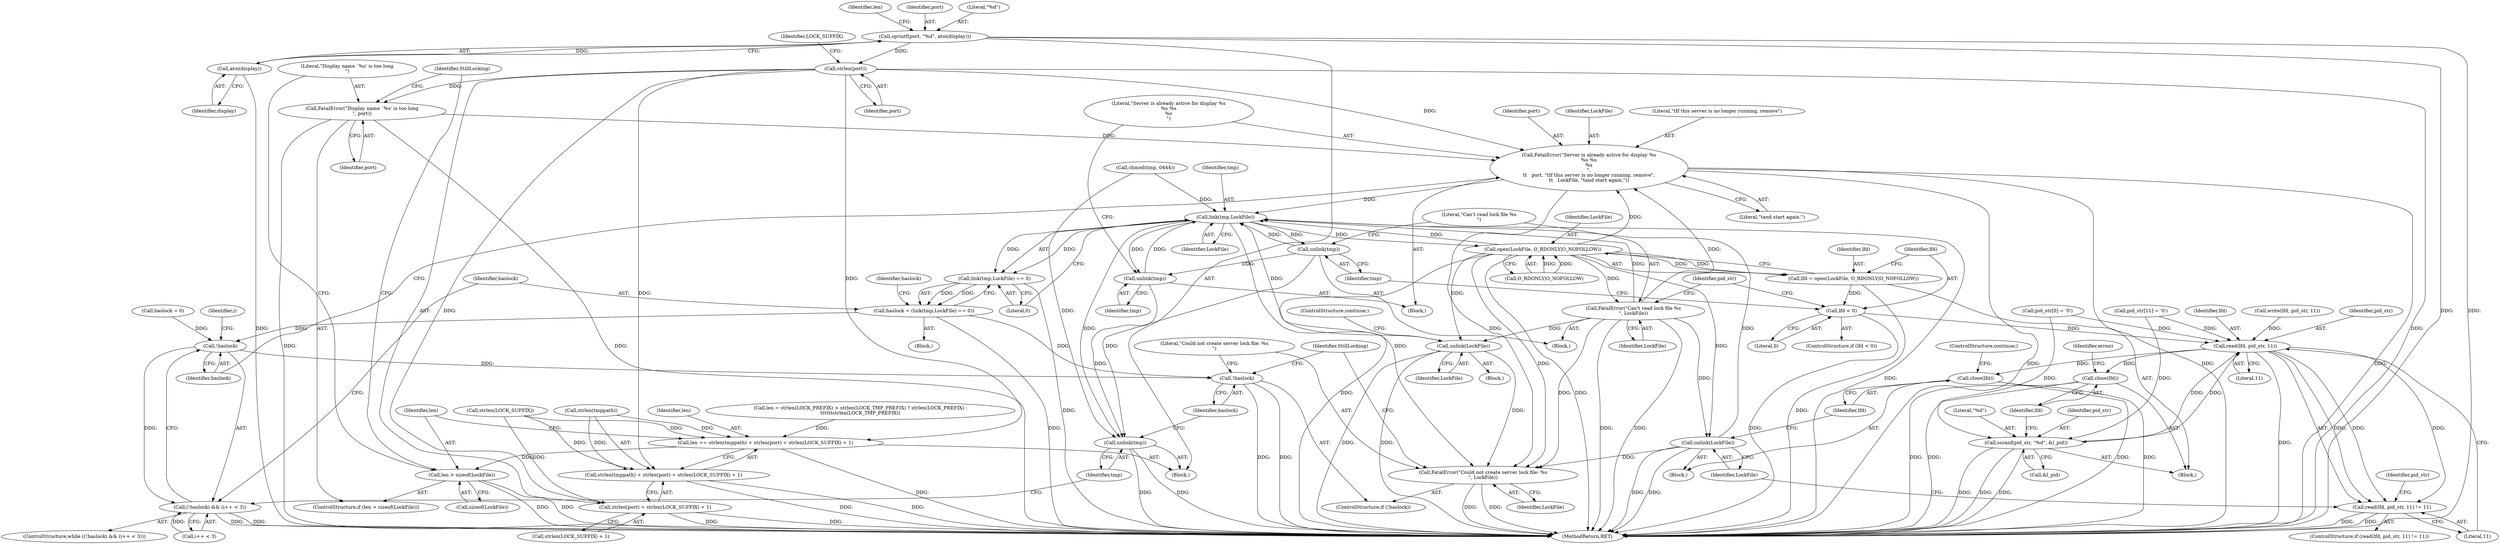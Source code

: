 digraph "0_xserver_b67581cf825940fdf52bf2e0af4330e695d724a4@API" {
"1000131" [label="(Call,sprintf(port, \"%d\", atoi(display)))"];
"1000134" [label="(Call,atoi(display))"];
"1000154" [label="(Call,strlen(port))"];
"1000148" [label="(Call,len += strlen(tmppath) + strlen(port) + strlen(LOCK_SUFFIX) + 1)"];
"1000161" [label="(Call,len > sizeof(LockFile))"];
"1000150" [label="(Call,strlen(tmppath) + strlen(port) + strlen(LOCK_SUFFIX) + 1)"];
"1000153" [label="(Call,strlen(port) + strlen(LOCK_SUFFIX) + 1)"];
"1000165" [label="(Call,FatalError(\"Display name `%s' is too long\n\", port))"];
"1000375" [label="(Call,FatalError(\"Server is already active for display %s\n%s %s\n%s\n\",\n\t\t   port, \"\tIf this server is no longer running, remove\",\n\t\t   LockFile, \"\tand start again.\"))"];
"1000282" [label="(Call,link(tmp,LockFile))"];
"1000281" [label="(Call,link(tmp,LockFile) == 0)"];
"1000279" [label="(Call,haslock = (link(tmp,LockFile) == 0))"];
"1000272" [label="(Call,!haslock)"];
"1000271" [label="(Call,(!haslock) && (i++ < 3))"];
"1000384" [label="(Call,!haslock)"];
"1000294" [label="(Call,open(LockFile, O_RDONLY|O_NOFOLLOW))"];
"1000292" [label="(Call,lfd = open(LockFile, O_RDONLY|O_NOFOLLOW))"];
"1000300" [label="(Call,lfd < 0)"];
"1000316" [label="(Call,read(lfd, pid_str, 11))"];
"1000315" [label="(Call,read(lfd, pid_str, 11) != 11)"];
"1000324" [label="(Call,close(lfd))"];
"1000332" [label="(Call,sscanf(pid_str, \"%d\", &l_pid))"];
"1000337" [label="(Call,close(lfd))"];
"1000306" [label="(Call,FatalError(\"Can't read lock file %s\n\", LockFile))"];
"1000322" [label="(Call,unlink(LockFile))"];
"1000386" [label="(Call,FatalError(\"Could not create server lock file: %s\n\", LockFile))"];
"1000356" [label="(Call,unlink(LockFile))"];
"1000304" [label="(Call,unlink(tmp))"];
"1000373" [label="(Call,unlink(tmp))"];
"1000381" [label="(Call,unlink(tmp))"];
"1000292" [label="(Call,lfd = open(LockFile, O_RDONLY|O_NOFOLLOW))"];
"1000326" [label="(ControlStructure,continue;)"];
"1000385" [label="(Identifier,haslock)"];
"1000315" [label="(Call,read(lfd, pid_str, 11) != 11)"];
"1000311" [label="(Identifier,pid_str)"];
"1000151" [label="(Call,strlen(tmppath))"];
"1000314" [label="(ControlStructure,if (read(lfd, pid_str, 11) != 11))"];
"1000257" [label="(Call,chmod(tmp, 0444))"];
"1000273" [label="(Identifier,haslock)"];
"1000137" [label="(Identifier,len)"];
"1000386" [label="(Call,FatalError(\"Could not create server lock file: %s\n\", LockFile))"];
"1000270" [label="(ControlStructure,while ((!haslock) && (i++ < 3)))"];
"1000373" [label="(Call,unlink(tmp))"];
"1000381" [label="(Call,unlink(tmp))"];
"1000380" [label="(Literal,\"\tand start again.\")"];
"1000301" [label="(Identifier,lfd)"];
"1000156" [label="(Call,strlen(LOCK_SUFFIX) + 1)"];
"1000271" [label="(Call,(!haslock) && (i++ < 3))"];
"1000390" [label="(Identifier,StillLocking)"];
"1000162" [label="(Identifier,len)"];
"1000304" [label="(Call,unlink(tmp))"];
"1000154" [label="(Call,strlen(port))"];
"1000306" [label="(Call,FatalError(\"Can't read lock file %s\n\", LockFile))"];
"1000132" [label="(Identifier,port)"];
"1000356" [label="(Call,unlink(LockFile))"];
"1000379" [label="(Identifier,LockFile)"];
"1000325" [label="(Identifier,lfd)"];
"1000287" [label="(Identifier,haslock)"];
"1000321" [label="(Block,)"];
"1000319" [label="(Literal,11)"];
"1000334" [label="(Literal,\"%d\")"];
"1000335" [label="(Call,&l_pid)"];
"1000291" [label="(Block,)"];
"1000167" [label="(Identifier,port)"];
"1000323" [label="(Identifier,LockFile)"];
"1000251" [label="(Call,write(lfd, pid_str, 11))"];
"1000340" [label="(Identifier,errno)"];
"1000161" [label="(Call,len > sizeof(LockFile))"];
"1000136" [label="(Call,len = strlen(LOCK_PREFIX) > strlen(LOCK_TMP_PREFIX) ? strlen(LOCK_PREFIX) :\n\t\t\t\t\t\tstrlen(LOCK_TMP_PREFIX))"];
"1000309" [label="(Call,pid_str[0] = '\0')"];
"1000160" [label="(ControlStructure,if (len > sizeof(LockFile)))"];
"1000169" [label="(Identifier,StillLocking)"];
"1000308" [label="(Identifier,LockFile)"];
"1000375" [label="(Call,FatalError(\"Server is already active for display %s\n%s %s\n%s\n\",\n\t\t   port, \"\tIf this server is no longer running, remove\",\n\t\t   LockFile, \"\tand start again.\"))"];
"1000149" [label="(Identifier,len)"];
"1000272" [label="(Call,!haslock)"];
"1000383" [label="(ControlStructure,if (!haslock))"];
"1000378" [label="(Literal,\"\tIf this server is no longer running, remove\")"];
"1000318" [label="(Identifier,pid_str)"];
"1000296" [label="(Call,O_RDONLY|O_NOFOLLOW)"];
"1000285" [label="(Literal,0)"];
"1000279" [label="(Call,haslock = (link(tmp,LockFile) == 0))"];
"1000387" [label="(Literal,\"Could not create server lock file: %s\n\")"];
"1000281" [label="(Call,link(tmp,LockFile) == 0)"];
"1000294" [label="(Call,open(LockFile, O_RDONLY|O_NOFOLLOW))"];
"1000372" [label="(Block,)"];
"1000155" [label="(Identifier,port)"];
"1000157" [label="(Call,strlen(LOCK_SUFFIX))"];
"1000303" [label="(Block,)"];
"1000111" [label="(Block,)"];
"1000305" [label="(Identifier,tmp)"];
"1000337" [label="(Call,close(lfd))"];
"1000148" [label="(Call,len += strlen(tmppath) + strlen(port) + strlen(LOCK_SUFFIX) + 1)"];
"1000299" [label="(ControlStructure,if (lfd < 0))"];
"1000376" [label="(Literal,\"Server is already active for display %s\n%s %s\n%s\n\")"];
"1000320" [label="(Literal,11)"];
"1000153" [label="(Call,strlen(port) + strlen(LOCK_SUFFIX) + 1)"];
"1000133" [label="(Literal,\"%d\")"];
"1000300" [label="(Call,lfd < 0)"];
"1000131" [label="(Call,sprintf(port, \"%d\", atoi(display)))"];
"1000282" [label="(Call,link(tmp,LockFile))"];
"1000329" [label="(Identifier,pid_str)"];
"1000338" [label="(Identifier,lfd)"];
"1000358" [label="(ControlStructure,continue;)"];
"1000283" [label="(Identifier,tmp)"];
"1000134" [label="(Call,atoi(display))"];
"1000280" [label="(Identifier,haslock)"];
"1000274" [label="(Call,i++ < 3)"];
"1000276" [label="(Identifier,i)"];
"1000317" [label="(Identifier,lfd)"];
"1000150" [label="(Call,strlen(tmppath) + strlen(port) + strlen(LOCK_SUFFIX) + 1)"];
"1000158" [label="(Identifier,LOCK_SUFFIX)"];
"1000384" [label="(Call,!haslock)"];
"1000392" [label="(MethodReturn,RET)"];
"1000324" [label="(Call,close(lfd))"];
"1000278" [label="(Block,)"];
"1000327" [label="(Call,pid_str[11] = '\0')"];
"1000166" [label="(Literal,\"Display name `%s' is too long\n\")"];
"1000388" [label="(Identifier,LockFile)"];
"1000382" [label="(Identifier,tmp)"];
"1000307" [label="(Literal,\"Can't read lock file %s\n\")"];
"1000355" [label="(Block,)"];
"1000374" [label="(Identifier,tmp)"];
"1000316" [label="(Call,read(lfd, pid_str, 11))"];
"1000267" [label="(Call,haslock = 0)"];
"1000332" [label="(Call,sscanf(pid_str, \"%d\", &l_pid))"];
"1000284" [label="(Identifier,LockFile)"];
"1000295" [label="(Identifier,LockFile)"];
"1000165" [label="(Call,FatalError(\"Display name `%s' is too long\n\", port))"];
"1000135" [label="(Identifier,display)"];
"1000377" [label="(Identifier,port)"];
"1000293" [label="(Identifier,lfd)"];
"1000163" [label="(Call,sizeof(LockFile))"];
"1000322" [label="(Call,unlink(LockFile))"];
"1000357" [label="(Identifier,LockFile)"];
"1000333" [label="(Identifier,pid_str)"];
"1000302" [label="(Literal,0)"];
"1000131" -> "1000111"  [label="AST: "];
"1000131" -> "1000134"  [label="CFG: "];
"1000132" -> "1000131"  [label="AST: "];
"1000133" -> "1000131"  [label="AST: "];
"1000134" -> "1000131"  [label="AST: "];
"1000137" -> "1000131"  [label="CFG: "];
"1000131" -> "1000392"  [label="DDG: "];
"1000131" -> "1000392"  [label="DDG: "];
"1000134" -> "1000131"  [label="DDG: "];
"1000131" -> "1000154"  [label="DDG: "];
"1000134" -> "1000135"  [label="CFG: "];
"1000135" -> "1000134"  [label="AST: "];
"1000134" -> "1000392"  [label="DDG: "];
"1000154" -> "1000153"  [label="AST: "];
"1000154" -> "1000155"  [label="CFG: "];
"1000155" -> "1000154"  [label="AST: "];
"1000158" -> "1000154"  [label="CFG: "];
"1000154" -> "1000392"  [label="DDG: "];
"1000154" -> "1000148"  [label="DDG: "];
"1000154" -> "1000150"  [label="DDG: "];
"1000154" -> "1000153"  [label="DDG: "];
"1000154" -> "1000165"  [label="DDG: "];
"1000154" -> "1000375"  [label="DDG: "];
"1000148" -> "1000111"  [label="AST: "];
"1000148" -> "1000150"  [label="CFG: "];
"1000149" -> "1000148"  [label="AST: "];
"1000150" -> "1000148"  [label="AST: "];
"1000162" -> "1000148"  [label="CFG: "];
"1000148" -> "1000392"  [label="DDG: "];
"1000151" -> "1000148"  [label="DDG: "];
"1000157" -> "1000148"  [label="DDG: "];
"1000136" -> "1000148"  [label="DDG: "];
"1000148" -> "1000161"  [label="DDG: "];
"1000161" -> "1000160"  [label="AST: "];
"1000161" -> "1000163"  [label="CFG: "];
"1000162" -> "1000161"  [label="AST: "];
"1000163" -> "1000161"  [label="AST: "];
"1000166" -> "1000161"  [label="CFG: "];
"1000169" -> "1000161"  [label="CFG: "];
"1000161" -> "1000392"  [label="DDG: "];
"1000161" -> "1000392"  [label="DDG: "];
"1000150" -> "1000153"  [label="CFG: "];
"1000151" -> "1000150"  [label="AST: "];
"1000153" -> "1000150"  [label="AST: "];
"1000150" -> "1000392"  [label="DDG: "];
"1000150" -> "1000392"  [label="DDG: "];
"1000151" -> "1000150"  [label="DDG: "];
"1000157" -> "1000150"  [label="DDG: "];
"1000153" -> "1000156"  [label="CFG: "];
"1000156" -> "1000153"  [label="AST: "];
"1000153" -> "1000392"  [label="DDG: "];
"1000153" -> "1000392"  [label="DDG: "];
"1000157" -> "1000153"  [label="DDG: "];
"1000165" -> "1000160"  [label="AST: "];
"1000165" -> "1000167"  [label="CFG: "];
"1000166" -> "1000165"  [label="AST: "];
"1000167" -> "1000165"  [label="AST: "];
"1000169" -> "1000165"  [label="CFG: "];
"1000165" -> "1000392"  [label="DDG: "];
"1000165" -> "1000392"  [label="DDG: "];
"1000165" -> "1000375"  [label="DDG: "];
"1000375" -> "1000372"  [label="AST: "];
"1000375" -> "1000380"  [label="CFG: "];
"1000376" -> "1000375"  [label="AST: "];
"1000377" -> "1000375"  [label="AST: "];
"1000378" -> "1000375"  [label="AST: "];
"1000379" -> "1000375"  [label="AST: "];
"1000380" -> "1000375"  [label="AST: "];
"1000273" -> "1000375"  [label="CFG: "];
"1000375" -> "1000392"  [label="DDG: "];
"1000375" -> "1000392"  [label="DDG: "];
"1000375" -> "1000392"  [label="DDG: "];
"1000375" -> "1000282"  [label="DDG: "];
"1000294" -> "1000375"  [label="DDG: "];
"1000306" -> "1000375"  [label="DDG: "];
"1000375" -> "1000386"  [label="DDG: "];
"1000282" -> "1000281"  [label="AST: "];
"1000282" -> "1000284"  [label="CFG: "];
"1000283" -> "1000282"  [label="AST: "];
"1000284" -> "1000282"  [label="AST: "];
"1000285" -> "1000282"  [label="CFG: "];
"1000282" -> "1000392"  [label="DDG: "];
"1000282" -> "1000281"  [label="DDG: "];
"1000282" -> "1000281"  [label="DDG: "];
"1000304" -> "1000282"  [label="DDG: "];
"1000257" -> "1000282"  [label="DDG: "];
"1000373" -> "1000282"  [label="DDG: "];
"1000356" -> "1000282"  [label="DDG: "];
"1000294" -> "1000282"  [label="DDG: "];
"1000322" -> "1000282"  [label="DDG: "];
"1000306" -> "1000282"  [label="DDG: "];
"1000282" -> "1000294"  [label="DDG: "];
"1000282" -> "1000304"  [label="DDG: "];
"1000282" -> "1000373"  [label="DDG: "];
"1000282" -> "1000381"  [label="DDG: "];
"1000282" -> "1000386"  [label="DDG: "];
"1000281" -> "1000279"  [label="AST: "];
"1000281" -> "1000285"  [label="CFG: "];
"1000285" -> "1000281"  [label="AST: "];
"1000279" -> "1000281"  [label="CFG: "];
"1000281" -> "1000392"  [label="DDG: "];
"1000281" -> "1000279"  [label="DDG: "];
"1000281" -> "1000279"  [label="DDG: "];
"1000279" -> "1000278"  [label="AST: "];
"1000280" -> "1000279"  [label="AST: "];
"1000287" -> "1000279"  [label="CFG: "];
"1000279" -> "1000392"  [label="DDG: "];
"1000279" -> "1000272"  [label="DDG: "];
"1000279" -> "1000384"  [label="DDG: "];
"1000272" -> "1000271"  [label="AST: "];
"1000272" -> "1000273"  [label="CFG: "];
"1000273" -> "1000272"  [label="AST: "];
"1000276" -> "1000272"  [label="CFG: "];
"1000271" -> "1000272"  [label="CFG: "];
"1000272" -> "1000271"  [label="DDG: "];
"1000267" -> "1000272"  [label="DDG: "];
"1000272" -> "1000384"  [label="DDG: "];
"1000271" -> "1000270"  [label="AST: "];
"1000271" -> "1000274"  [label="CFG: "];
"1000274" -> "1000271"  [label="AST: "];
"1000280" -> "1000271"  [label="CFG: "];
"1000382" -> "1000271"  [label="CFG: "];
"1000271" -> "1000392"  [label="DDG: "];
"1000271" -> "1000392"  [label="DDG: "];
"1000274" -> "1000271"  [label="DDG: "];
"1000384" -> "1000383"  [label="AST: "];
"1000384" -> "1000385"  [label="CFG: "];
"1000385" -> "1000384"  [label="AST: "];
"1000387" -> "1000384"  [label="CFG: "];
"1000390" -> "1000384"  [label="CFG: "];
"1000384" -> "1000392"  [label="DDG: "];
"1000384" -> "1000392"  [label="DDG: "];
"1000294" -> "1000292"  [label="AST: "];
"1000294" -> "1000296"  [label="CFG: "];
"1000295" -> "1000294"  [label="AST: "];
"1000296" -> "1000294"  [label="AST: "];
"1000292" -> "1000294"  [label="CFG: "];
"1000294" -> "1000392"  [label="DDG: "];
"1000294" -> "1000392"  [label="DDG: "];
"1000294" -> "1000292"  [label="DDG: "];
"1000294" -> "1000292"  [label="DDG: "];
"1000296" -> "1000294"  [label="DDG: "];
"1000296" -> "1000294"  [label="DDG: "];
"1000294" -> "1000306"  [label="DDG: "];
"1000294" -> "1000322"  [label="DDG: "];
"1000294" -> "1000356"  [label="DDG: "];
"1000294" -> "1000386"  [label="DDG: "];
"1000292" -> "1000291"  [label="AST: "];
"1000293" -> "1000292"  [label="AST: "];
"1000301" -> "1000292"  [label="CFG: "];
"1000292" -> "1000392"  [label="DDG: "];
"1000292" -> "1000300"  [label="DDG: "];
"1000300" -> "1000299"  [label="AST: "];
"1000300" -> "1000302"  [label="CFG: "];
"1000301" -> "1000300"  [label="AST: "];
"1000302" -> "1000300"  [label="AST: "];
"1000305" -> "1000300"  [label="CFG: "];
"1000311" -> "1000300"  [label="CFG: "];
"1000300" -> "1000392"  [label="DDG: "];
"1000300" -> "1000316"  [label="DDG: "];
"1000316" -> "1000315"  [label="AST: "];
"1000316" -> "1000319"  [label="CFG: "];
"1000317" -> "1000316"  [label="AST: "];
"1000318" -> "1000316"  [label="AST: "];
"1000319" -> "1000316"  [label="AST: "];
"1000320" -> "1000316"  [label="CFG: "];
"1000316" -> "1000392"  [label="DDG: "];
"1000316" -> "1000315"  [label="DDG: "];
"1000316" -> "1000315"  [label="DDG: "];
"1000316" -> "1000315"  [label="DDG: "];
"1000309" -> "1000316"  [label="DDG: "];
"1000332" -> "1000316"  [label="DDG: "];
"1000327" -> "1000316"  [label="DDG: "];
"1000251" -> "1000316"  [label="DDG: "];
"1000316" -> "1000324"  [label="DDG: "];
"1000316" -> "1000332"  [label="DDG: "];
"1000316" -> "1000337"  [label="DDG: "];
"1000315" -> "1000314"  [label="AST: "];
"1000315" -> "1000320"  [label="CFG: "];
"1000320" -> "1000315"  [label="AST: "];
"1000323" -> "1000315"  [label="CFG: "];
"1000329" -> "1000315"  [label="CFG: "];
"1000315" -> "1000392"  [label="DDG: "];
"1000315" -> "1000392"  [label="DDG: "];
"1000324" -> "1000321"  [label="AST: "];
"1000324" -> "1000325"  [label="CFG: "];
"1000325" -> "1000324"  [label="AST: "];
"1000326" -> "1000324"  [label="CFG: "];
"1000324" -> "1000392"  [label="DDG: "];
"1000324" -> "1000392"  [label="DDG: "];
"1000332" -> "1000291"  [label="AST: "];
"1000332" -> "1000335"  [label="CFG: "];
"1000333" -> "1000332"  [label="AST: "];
"1000334" -> "1000332"  [label="AST: "];
"1000335" -> "1000332"  [label="AST: "];
"1000338" -> "1000332"  [label="CFG: "];
"1000332" -> "1000392"  [label="DDG: "];
"1000332" -> "1000392"  [label="DDG: "];
"1000332" -> "1000392"  [label="DDG: "];
"1000309" -> "1000332"  [label="DDG: "];
"1000327" -> "1000332"  [label="DDG: "];
"1000337" -> "1000291"  [label="AST: "];
"1000337" -> "1000338"  [label="CFG: "];
"1000338" -> "1000337"  [label="AST: "];
"1000340" -> "1000337"  [label="CFG: "];
"1000337" -> "1000392"  [label="DDG: "];
"1000337" -> "1000392"  [label="DDG: "];
"1000306" -> "1000303"  [label="AST: "];
"1000306" -> "1000308"  [label="CFG: "];
"1000307" -> "1000306"  [label="AST: "];
"1000308" -> "1000306"  [label="AST: "];
"1000311" -> "1000306"  [label="CFG: "];
"1000306" -> "1000392"  [label="DDG: "];
"1000306" -> "1000392"  [label="DDG: "];
"1000306" -> "1000322"  [label="DDG: "];
"1000306" -> "1000356"  [label="DDG: "];
"1000306" -> "1000386"  [label="DDG: "];
"1000322" -> "1000321"  [label="AST: "];
"1000322" -> "1000323"  [label="CFG: "];
"1000323" -> "1000322"  [label="AST: "];
"1000325" -> "1000322"  [label="CFG: "];
"1000322" -> "1000392"  [label="DDG: "];
"1000322" -> "1000392"  [label="DDG: "];
"1000322" -> "1000386"  [label="DDG: "];
"1000386" -> "1000383"  [label="AST: "];
"1000386" -> "1000388"  [label="CFG: "];
"1000387" -> "1000386"  [label="AST: "];
"1000388" -> "1000386"  [label="AST: "];
"1000390" -> "1000386"  [label="CFG: "];
"1000386" -> "1000392"  [label="DDG: "];
"1000386" -> "1000392"  [label="DDG: "];
"1000356" -> "1000386"  [label="DDG: "];
"1000356" -> "1000355"  [label="AST: "];
"1000356" -> "1000357"  [label="CFG: "];
"1000357" -> "1000356"  [label="AST: "];
"1000358" -> "1000356"  [label="CFG: "];
"1000356" -> "1000392"  [label="DDG: "];
"1000356" -> "1000392"  [label="DDG: "];
"1000304" -> "1000303"  [label="AST: "];
"1000304" -> "1000305"  [label="CFG: "];
"1000305" -> "1000304"  [label="AST: "];
"1000307" -> "1000304"  [label="CFG: "];
"1000304" -> "1000373"  [label="DDG: "];
"1000304" -> "1000381"  [label="DDG: "];
"1000373" -> "1000372"  [label="AST: "];
"1000373" -> "1000374"  [label="CFG: "];
"1000374" -> "1000373"  [label="AST: "];
"1000376" -> "1000373"  [label="CFG: "];
"1000373" -> "1000381"  [label="DDG: "];
"1000381" -> "1000111"  [label="AST: "];
"1000381" -> "1000382"  [label="CFG: "];
"1000382" -> "1000381"  [label="AST: "];
"1000385" -> "1000381"  [label="CFG: "];
"1000381" -> "1000392"  [label="DDG: "];
"1000381" -> "1000392"  [label="DDG: "];
"1000257" -> "1000381"  [label="DDG: "];
}
